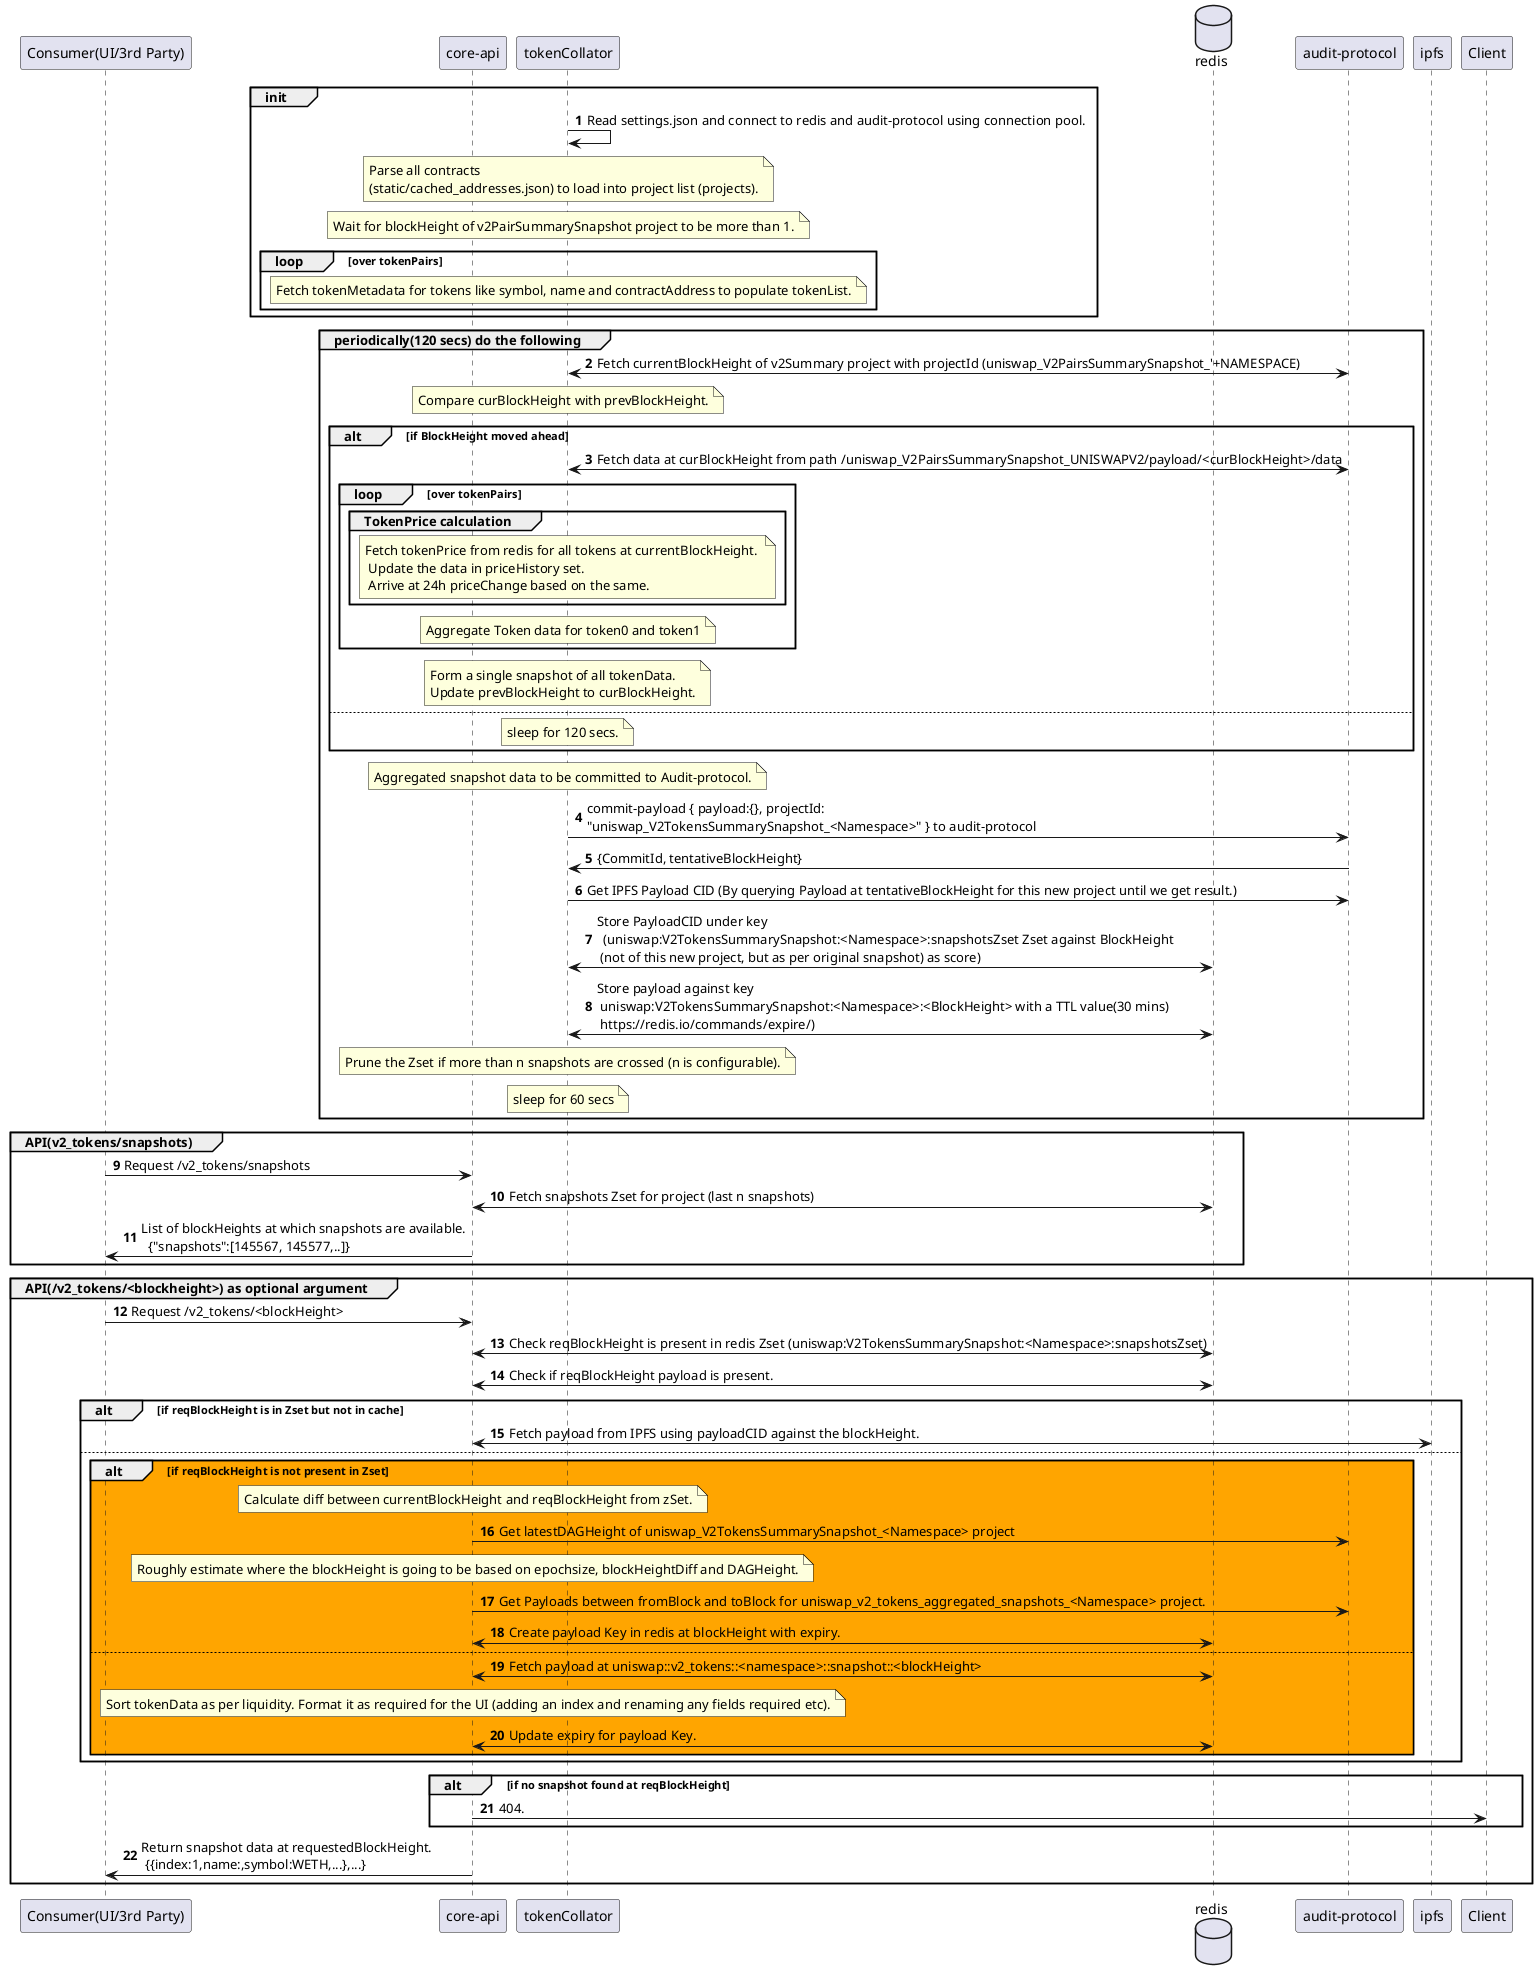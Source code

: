 @startuml "Token Data preparation service and aggregated snapshots list flow"
autonumber

participant "Consumer(UI/3rd Party)" as client
participant "core-api" as api
participant "tokenCollator" as dp
database redis 
participant "audit-protocol" as ap

group init 
    dp -> dp : Read settings.json and connect to redis and audit-protocol using connection pool.

    note over dp: Parse all contracts \n(static/cached_addresses.json) to load into project list (projects).
    note over dp: Wait for blockHeight of v2PairSummarySnapshot project to be more than 1.
    loop over tokenPairs
        note over dp: Fetch tokenMetadata for tokens like symbol, name and contractAddress to populate tokenList.
    end

end

group periodically(120 secs) do the following
 
    dp <-> ap : Fetch currentBlockHeight of v2Summary project with projectId (uniswap_V2PairsSummarySnapshot_'+NAMESPACE)
    note over dp: Compare curBlockHeight with prevBlockHeight.

    alt if BlockHeight moved ahead 
        dp <-> ap : Fetch data at curBlockHeight from path /uniswap_V2PairsSummarySnapshot_UNISWAPV2/payload/<curBlockHeight>/data
            loop over tokenPairs
                group TokenPrice calculation 
                    note over dp: Fetch tokenPrice from redis for all tokens at currentBlockHeight. \n Update the data in priceHistory set. \n Arrive at 24h priceChange based on the same.
                end
                note over dp: Aggregate Token data for token0 and token1
            end 
            note over dp: Form a single snapshot of all tokenData. \nUpdate prevBlockHeight to curBlockHeight.
        else
            note over dp: sleep for 120 secs.
    end 


    note over dp : Aggregated snapshot data to be committed to Audit-protocol.
    dp -> ap : commit-payload { payload:{}, projectId: \n"uniswap_V2TokensSummarySnapshot_<Namespace>" } to audit-protocol 
    ap -> dp : {CommitId, tentativeBlockHeight}
    dp -> ap : Get IPFS Payload CID (By querying Payload at tentativeBlockHeight for this new project until we get result.)
    dp <-> redis : Store PayloadCID under key \n  (uniswap:V2TokensSummarySnapshot:<Namespace>:snapshotsZset Zset against BlockHeight \n (not of this new project, but as per original snapshot) as score)
    dp <-> redis: Store payload against key \n uniswap:V2TokensSummarySnapshot:<Namespace>:<BlockHeight> with a TTL value(30 mins) \n https://redis.io/commands/expire/)
    note over dp: Prune the Zset if more than n snapshots are crossed (n is configurable).
    note over dp: sleep for 60 secs
end


group API(v2_tokens/snapshots)
    client -> api : Request /v2_tokens/snapshots
    api <-> redis : Fetch snapshots Zset for project (last n snapshots)
    api -> client : List of blockHeights at which snapshots are available.\n  {"snapshots":[145567, 145577,..]}
end

group API(/v2_tokens/<blockheight>) as optional argument
    client -> api : Request /v2_tokens/<blockHeight>
    api <-> redis: Check reqBlockHeight is present in redis Zset (uniswap:V2TokensSummarySnapshot:<Namespace>:snapshotsZset)
    api <-> redis : Check if reqBlockHeight payload is present.
    alt if reqBlockHeight is in Zset but not in cache
        api <-> ipfs : Fetch payload from IPFS using payloadCID against the blockHeight.
    else
        alt  #orange if reqBlockHeight is not present in Zset
            note over api: Calculate diff between currentBlockHeight and reqBlockHeight from zSet.
            api -> ap: Get latestDAGHeight of uniswap_V2TokensSummarySnapshot_<Namespace> project
            note over api: Roughly estimate where the blockHeight is going to be based on epochsize, blockHeightDiff and DAGHeight.
            api -> ap: Get Payloads between fromBlock and toBlock for uniswap_v2_tokens_aggregated_snapshots_<Namespace> project.
            api <-> redis: Create payload Key in redis at blockHeight with expiry.
        else 
            api <-> redis : Fetch payload at uniswap::v2_tokens::<namespace>::snapshot::<blockHeight>
            note over api: Sort tokenData as per liquidity. Format it as required for the UI (adding an index and renaming any fields required etc).
            api <-> redis: Update expiry for payload Key.
        end 
    end
    alt if no snapshot found at reqBlockHeight
        api -> Client : 404. 
    end 

    api -> client : Return snapshot data at requestedBlockHeight.\n {{index:1,name:,symbol:WETH,...},...}
end